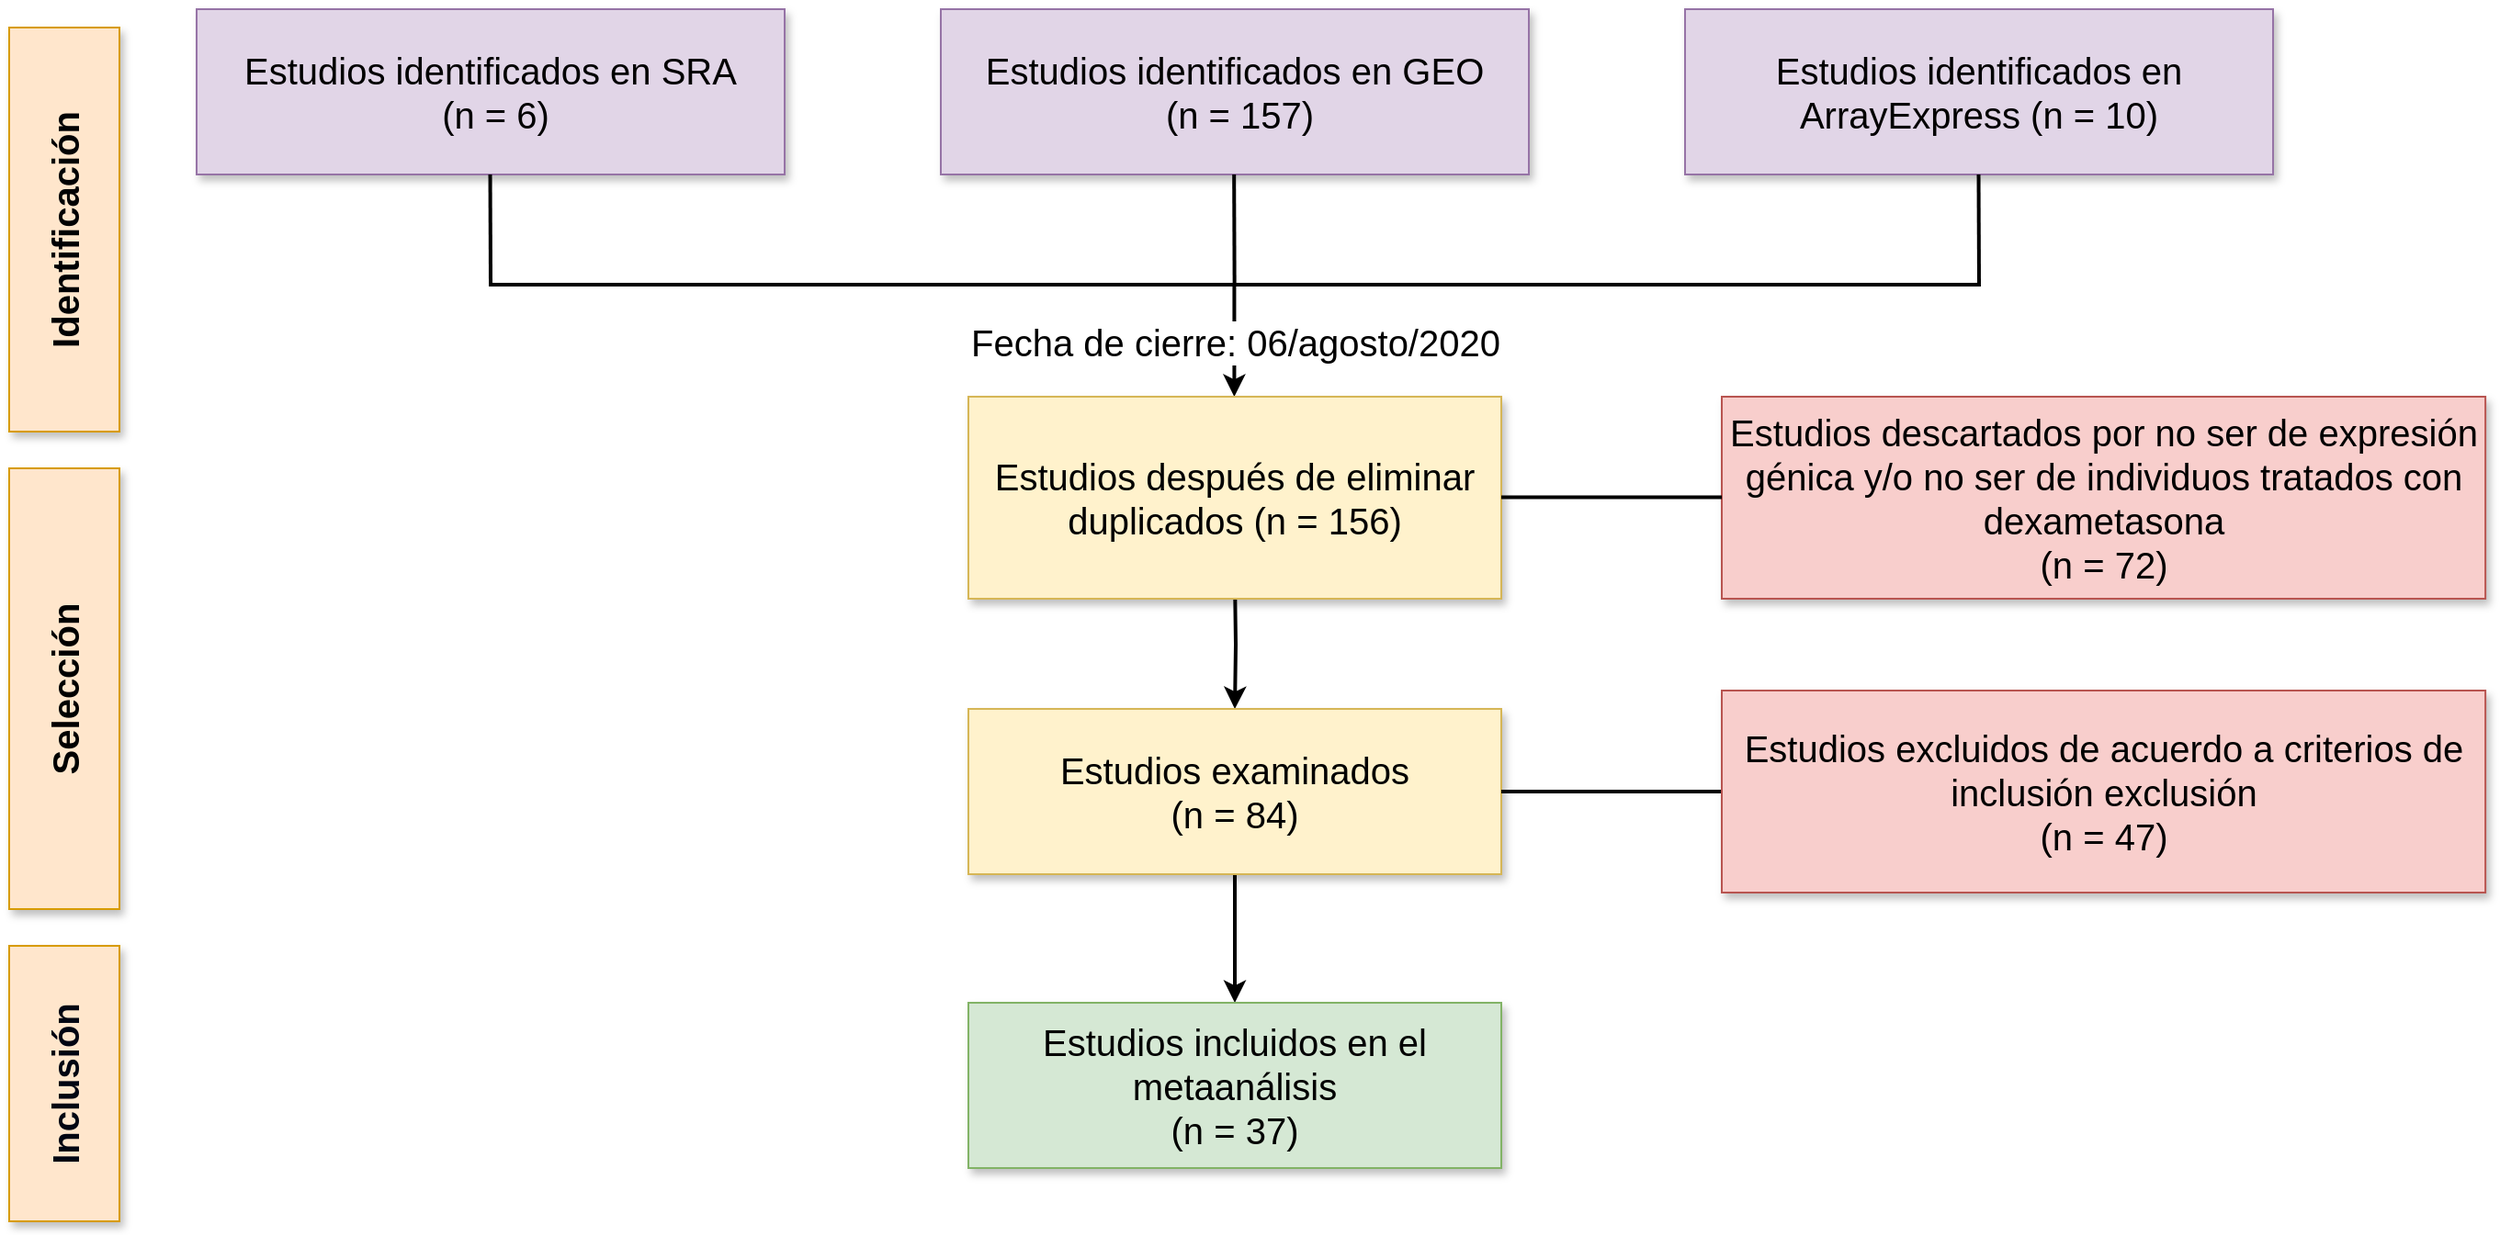 <mxfile version="20.0.4" type="device"><diagram id="jgvNH7feyoZNMN7TRZdg" name="Page-1"><mxGraphModel dx="1607" dy="1144" grid="1" gridSize="10" guides="1" tooltips="1" connect="1" arrows="1" fold="1" page="1" pageScale="1" pageWidth="827" pageHeight="1169" background="none" math="0" shadow="0"><root><mxCell id="0"/><mxCell id="1" parent="0"/><mxCell id="DRfjq-ujDHKe_Z6W-VEB-5" value="&lt;span style=&quot;font-size: 20px;&quot;&gt;Estudios identificados en SRA&lt;br&gt;&amp;nbsp;(n = 6)&lt;/span&gt;" style="rounded=0;whiteSpace=wrap;html=1;direction=west;rotation=0;fillColor=#e1d5e7;strokeColor=#9673a6;shadow=1;" parent="1" vertex="1"><mxGeometry x="-130" y="20" width="320" height="90" as="geometry"/></mxCell><mxCell id="DRfjq-ujDHKe_Z6W-VEB-6" value="&lt;span style=&quot;font-size: 20px;&quot;&gt;Estudios identificados en GEO&lt;br&gt;&amp;nbsp;(n = 157)&lt;/span&gt;" style="rounded=0;whiteSpace=wrap;html=1;direction=west;rotation=0;fillColor=#e1d5e7;strokeColor=#9673a6;shadow=1;" parent="1" vertex="1"><mxGeometry x="275" y="20" width="320" height="90" as="geometry"/></mxCell><mxCell id="DRfjq-ujDHKe_Z6W-VEB-21" value="" style="edgeStyle=orthogonalEdgeStyle;rounded=0;orthogonalLoop=1;jettySize=auto;html=1;fontSize=20;fontColor=#000000;strokeColor=#000000;strokeWidth=2;exitX=0.5;exitY=0;exitDx=0;exitDy=0;" parent="1" target="DRfjq-ujDHKe_Z6W-VEB-8" edge="1"><mxGeometry relative="1" as="geometry"><mxPoint x="435" y="330" as="sourcePoint"/></mxGeometry></mxCell><mxCell id="DRfjq-ujDHKe_Z6W-VEB-22" value="" style="edgeStyle=orthogonalEdgeStyle;rounded=0;orthogonalLoop=1;jettySize=auto;html=1;fontSize=20;fontColor=#000000;strokeColor=#000000;strokeWidth=2;" parent="1" source="DRfjq-ujDHKe_Z6W-VEB-8" edge="1"><mxGeometry relative="1" as="geometry"><mxPoint x="435" y="561" as="targetPoint"/></mxGeometry></mxCell><mxCell id="DRfjq-ujDHKe_Z6W-VEB-8" value="&lt;span style=&quot;font-size: 20px;&quot;&gt;Estudios examinados &lt;br&gt;(n = 84)&lt;/span&gt;" style="rounded=0;whiteSpace=wrap;html=1;direction=west;rotation=0;fillColor=#fff2cc;strokeColor=#d6b656;shadow=1;" parent="1" vertex="1"><mxGeometry x="290" y="401" width="290" height="90" as="geometry"/></mxCell><mxCell id="DRfjq-ujDHKe_Z6W-VEB-15" value="" style="endArrow=none;html=1;rounded=0;fontSize=20;fontColor=#000000;entryX=0;entryY=0.5;entryDx=0;entryDy=0;strokeColor=#000000;strokeWidth=2;" parent="1" target="DRfjq-ujDHKe_Z6W-VEB-8" edge="1"><mxGeometry width="50" height="50" relative="1" as="geometry"><mxPoint x="700" y="446" as="sourcePoint"/><mxPoint x="280" y="488" as="targetPoint"/></mxGeometry></mxCell><mxCell id="DRfjq-ujDHKe_Z6W-VEB-19" value="" style="endArrow=none;html=1;rounded=0;fontSize=20;fontColor=#000000;strokeColor=#000000;strokeWidth=2;" parent="1" edge="1"><mxGeometry width="50" height="50" relative="1" as="geometry"><mxPoint x="841" y="170" as="sourcePoint"/><mxPoint x="29" y="170" as="targetPoint"/></mxGeometry></mxCell><mxCell id="DRfjq-ujDHKe_Z6W-VEB-27" value="&lt;h4&gt;&lt;span style=&quot;font-size: 20px;&quot;&gt;&lt;font color=&quot;#000103&quot;&gt;Identificación&lt;/font&gt;&lt;/span&gt;&lt;/h4&gt;" style="rounded=0;whiteSpace=wrap;html=1;direction=west;rotation=-90;fillColor=#ffe6cc;strokeColor=#d79b00;shadow=1;" parent="1" vertex="1"><mxGeometry x="-312" y="110" width="220" height="60" as="geometry"/></mxCell><mxCell id="DRfjq-ujDHKe_Z6W-VEB-28" value="&lt;h4&gt;&lt;span style=&quot;font-size: 20px;&quot;&gt;Selección&lt;/span&gt;&lt;/h4&gt;" style="rounded=0;whiteSpace=wrap;html=1;direction=west;rotation=-90;fillColor=#ffe6cc;strokeColor=#d79b00;shadow=1;" parent="1" vertex="1"><mxGeometry x="-322" y="360" width="240" height="60" as="geometry"/></mxCell><mxCell id="DRfjq-ujDHKe_Z6W-VEB-29" value="&lt;h4&gt;&lt;span style=&quot;font-size: 20px;&quot;&gt;&lt;font color=&quot;#000512&quot;&gt;Inclusión&lt;/font&gt;&lt;/span&gt;&lt;/h4&gt;" style="rounded=0;whiteSpace=wrap;html=1;direction=west;rotation=-90;fillColor=#ffe6cc;strokeColor=#d79b00;shadow=1;" parent="1" vertex="1"><mxGeometry x="-277" y="575" width="150" height="60" as="geometry"/></mxCell><mxCell id="DRfjq-ujDHKe_Z6W-VEB-30" value="&lt;span style=&quot;font-size: 20px;&quot;&gt;Estudios incluidos en el metaanálisis&lt;br&gt;(n = 37)&lt;/span&gt;" style="rounded=0;whiteSpace=wrap;html=1;direction=west;rotation=0;fillColor=#d5e8d4;strokeColor=#82b366;shadow=1;" parent="1" vertex="1"><mxGeometry x="290" y="561" width="290" height="90" as="geometry"/></mxCell><mxCell id="CQkIsbqiIqg_CH7qYL6w-1" value="&lt;span style=&quot;font-size: 20px;&quot;&gt;Estudios identificados en ArrayExpress (n = 10)&lt;/span&gt;" style="rounded=0;whiteSpace=wrap;html=1;direction=west;rotation=0;fillColor=#e1d5e7;strokeColor=#9673a6;shadow=1;" parent="1" vertex="1"><mxGeometry x="680" y="20" width="320" height="90" as="geometry"/></mxCell><mxCell id="CQkIsbqiIqg_CH7qYL6w-5" value="" style="endArrow=none;html=1;rounded=0;fontSize=20;fontColor=#000000;strokeColor=#000000;strokeWidth=2;" parent="1" edge="1"><mxGeometry width="50" height="50" relative="1" as="geometry"><mxPoint x="30" y="170" as="sourcePoint"/><mxPoint x="29.76" y="110" as="targetPoint"/></mxGeometry></mxCell><mxCell id="CQkIsbqiIqg_CH7qYL6w-6" value="" style="endArrow=none;html=1;rounded=0;fontSize=20;fontColor=#000000;strokeColor=#000000;strokeWidth=2;" parent="1" edge="1"><mxGeometry width="50" height="50" relative="1" as="geometry"><mxPoint x="840" y="170" as="sourcePoint"/><mxPoint x="839.76" y="110" as="targetPoint"/></mxGeometry></mxCell><mxCell id="CQkIsbqiIqg_CH7qYL6w-10" value="Fecha de cierre: 06/agosto/2020" style="edgeStyle=orthogonalEdgeStyle;rounded=0;orthogonalLoop=1;jettySize=auto;html=1;fontSize=20;fontColor=#000000;strokeColor=#000000;strokeWidth=2;exitX=0.5;exitY=0;exitDx=0;exitDy=0;" parent="1" edge="1"><mxGeometry relative="1" as="geometry"><mxPoint x="434.71" y="171" as="sourcePoint"/><mxPoint x="434.71" y="231" as="targetPoint"/></mxGeometry></mxCell><mxCell id="CQkIsbqiIqg_CH7qYL6w-11" value="&lt;span style=&quot;font-size: 20px;&quot;&gt;Estudios después de eliminar duplicados (n = 156)&lt;/span&gt;" style="rounded=0;whiteSpace=wrap;html=1;direction=west;rotation=0;fillColor=#fff2cc;strokeColor=#d6b656;shadow=1;" parent="1" vertex="1"><mxGeometry x="290" y="231" width="290" height="110" as="geometry"/></mxCell><mxCell id="CQkIsbqiIqg_CH7qYL6w-12" value="&lt;span style=&quot;font-size: 20px;&quot;&gt;Estudios descartados por no ser de expresión génica y/o no ser de individuos tratados con dexametasona&lt;br&gt;(n = 72)&lt;/span&gt;" style="rounded=0;whiteSpace=wrap;html=1;direction=west;rotation=0;fillColor=#f8cecc;strokeColor=#b85450;shadow=1;" parent="1" vertex="1"><mxGeometry x="700" y="231" width="415.56" height="110" as="geometry"/></mxCell><mxCell id="CQkIsbqiIqg_CH7qYL6w-13" value="&lt;span style=&quot;font-size: 20px;&quot;&gt;Estudios excluidos de acuerdo a criterios de inclusión exclusión &lt;br&gt;(n = 47)&lt;/span&gt;" style="rounded=0;whiteSpace=wrap;html=1;direction=west;rotation=0;fillColor=#f8cecc;strokeColor=#b85450;shadow=1;" parent="1" vertex="1"><mxGeometry x="700" y="391" width="415.56" height="110" as="geometry"/></mxCell><mxCell id="CQkIsbqiIqg_CH7qYL6w-14" value="" style="endArrow=none;html=1;rounded=0;fontSize=20;fontColor=#000000;entryX=0;entryY=0.5;entryDx=0;entryDy=0;strokeColor=#000000;strokeWidth=2;" parent="1" edge="1"><mxGeometry width="50" height="50" relative="1" as="geometry"><mxPoint x="700" y="285.71" as="sourcePoint"/><mxPoint x="580" y="285.71" as="targetPoint"/></mxGeometry></mxCell><mxCell id="CQkIsbqiIqg_CH7qYL6w-16" value="" style="endArrow=none;html=1;rounded=0;fontSize=20;fontColor=#000000;strokeColor=#000000;strokeWidth=2;" parent="1" edge="1"><mxGeometry width="50" height="50" relative="1" as="geometry"><mxPoint x="434.82" y="170" as="sourcePoint"/><mxPoint x="434.58" y="110" as="targetPoint"/></mxGeometry></mxCell></root></mxGraphModel></diagram></mxfile>